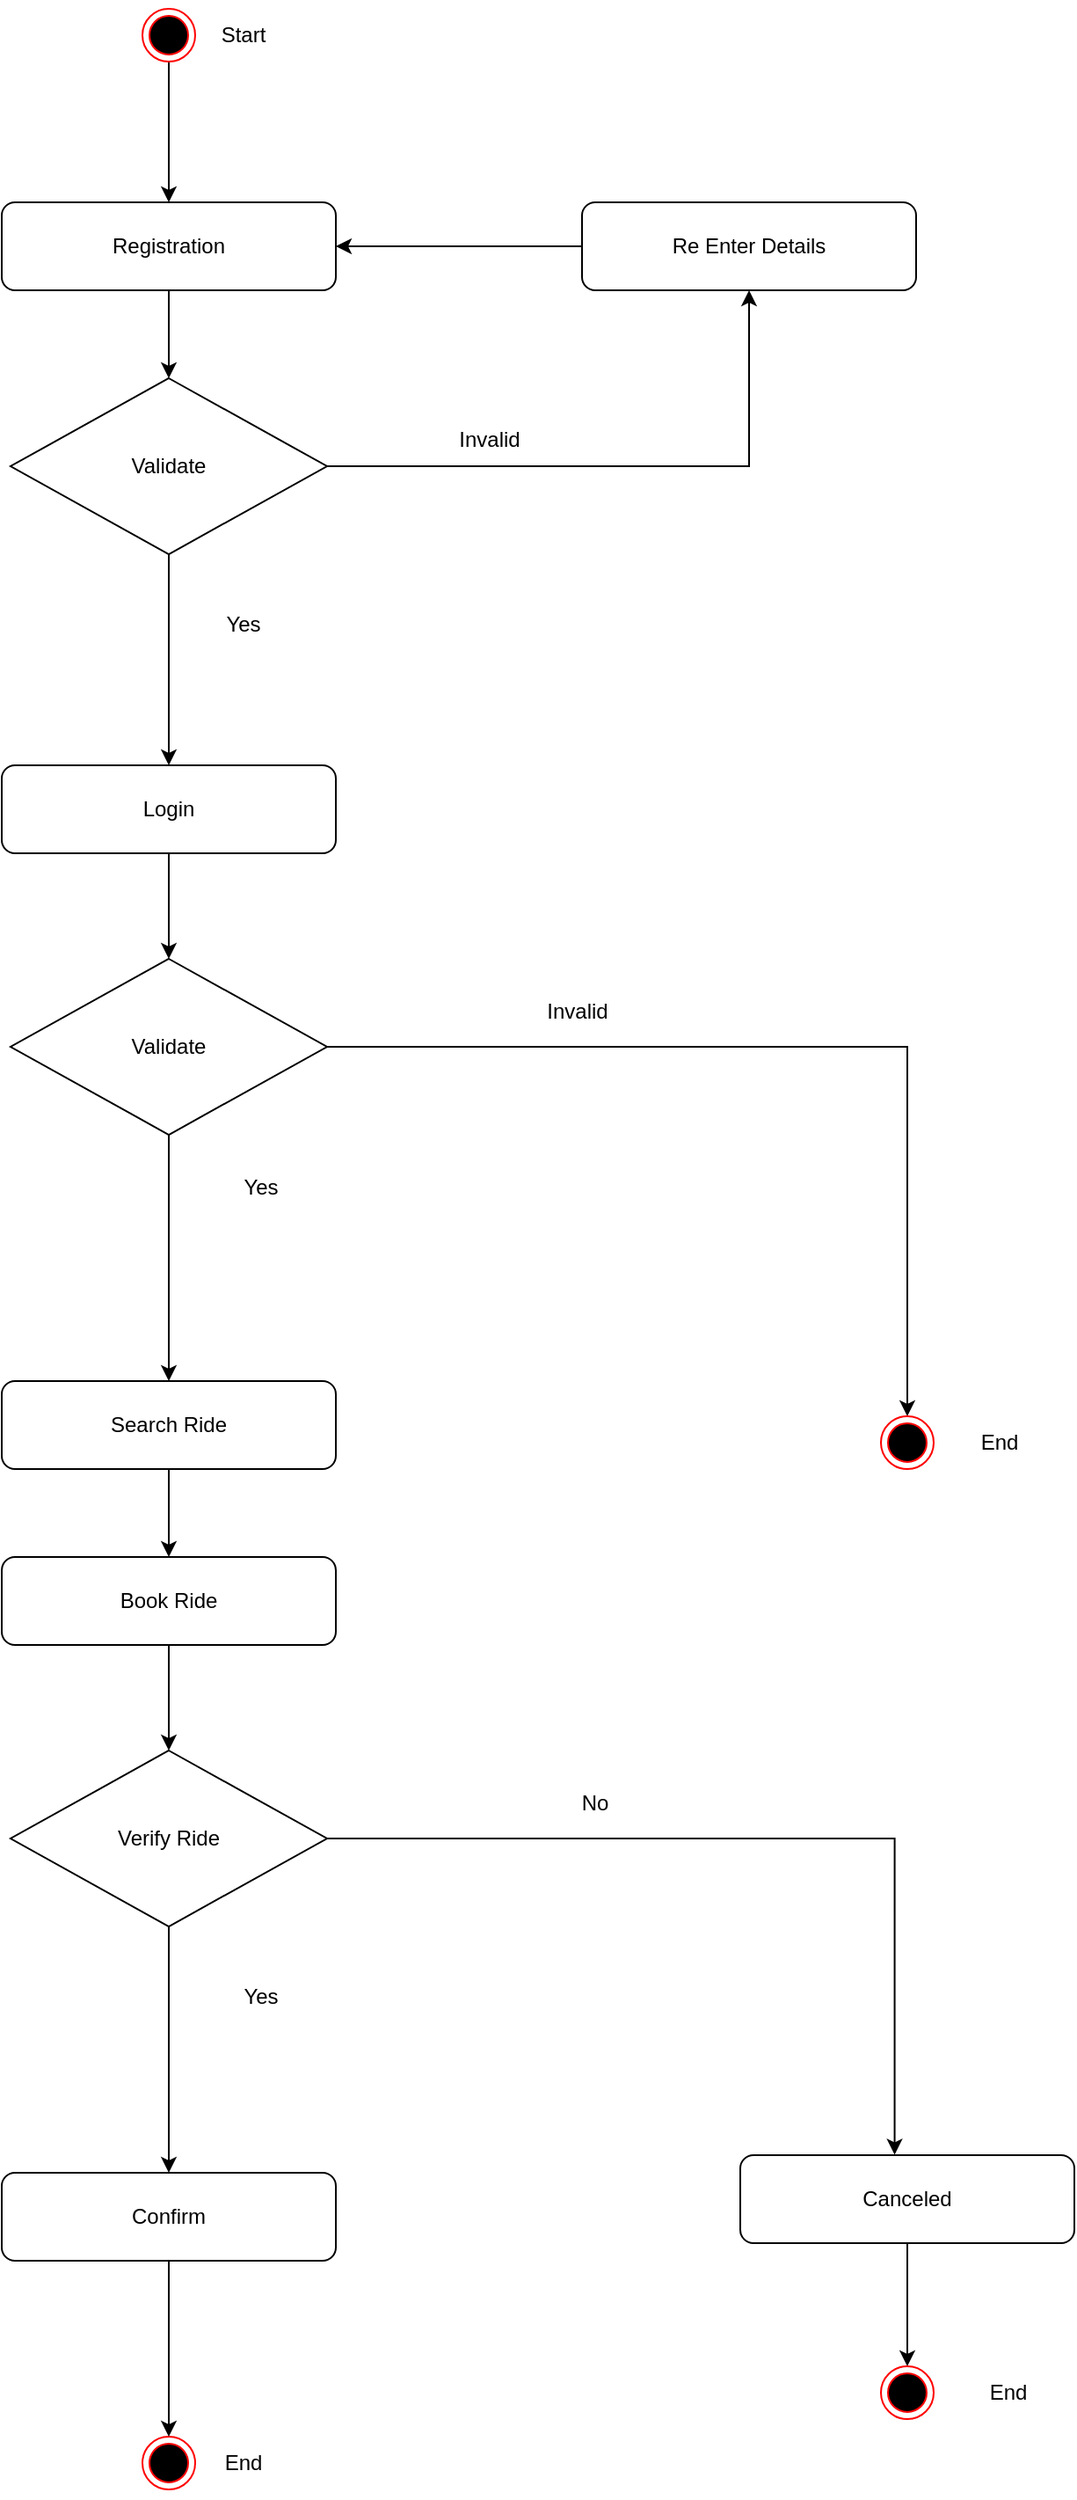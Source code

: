 <mxfile version="24.7.8">
  <diagram name="Page-1" id="r8vcpAiL0mwjQ9U17mmM">
    <mxGraphModel dx="1219" dy="1813" grid="1" gridSize="10" guides="1" tooltips="1" connect="1" arrows="1" fold="1" page="1" pageScale="1" pageWidth="850" pageHeight="1100" math="0" shadow="0">
      <root>
        <mxCell id="0" />
        <mxCell id="1" parent="0" />
        <mxCell id="cbBREKOHVhZyVJ9AljdL-18" style="edgeStyle=orthogonalEdgeStyle;rounded=0;orthogonalLoop=1;jettySize=auto;html=1;exitX=0.5;exitY=1;exitDx=0;exitDy=0;entryX=0.5;entryY=0;entryDx=0;entryDy=0;" parent="1" source="cbBREKOHVhZyVJ9AljdL-1" target="cbBREKOHVhZyVJ9AljdL-2" edge="1">
          <mxGeometry relative="1" as="geometry" />
        </mxCell>
        <mxCell id="cbBREKOHVhZyVJ9AljdL-1" value="" style="ellipse;html=1;shape=endState;fillColor=#000000;strokeColor=#ff0000;" parent="1" vertex="1">
          <mxGeometry x="280" y="-310" width="30" height="30" as="geometry" />
        </mxCell>
        <mxCell id="cbBREKOHVhZyVJ9AljdL-19" style="edgeStyle=orthogonalEdgeStyle;rounded=0;orthogonalLoop=1;jettySize=auto;html=1;exitX=0.5;exitY=1;exitDx=0;exitDy=0;entryX=0.5;entryY=0;entryDx=0;entryDy=0;" parent="1" source="cbBREKOHVhZyVJ9AljdL-2" target="cbBREKOHVhZyVJ9AljdL-16" edge="1">
          <mxGeometry relative="1" as="geometry" />
        </mxCell>
        <mxCell id="cbBREKOHVhZyVJ9AljdL-2" value="Registration" style="rounded=1;whiteSpace=wrap;html=1;" parent="1" vertex="1">
          <mxGeometry x="200" y="-200" width="190" height="50" as="geometry" />
        </mxCell>
        <mxCell id="cbBREKOHVhZyVJ9AljdL-25" style="edgeStyle=orthogonalEdgeStyle;rounded=0;orthogonalLoop=1;jettySize=auto;html=1;exitX=1;exitY=0.5;exitDx=0;exitDy=0;entryX=0.5;entryY=1;entryDx=0;entryDy=0;" parent="1" source="cbBREKOHVhZyVJ9AljdL-16" target="cbBREKOHVhZyVJ9AljdL-23" edge="1">
          <mxGeometry relative="1" as="geometry" />
        </mxCell>
        <mxCell id="cbBREKOHVhZyVJ9AljdL-28" style="edgeStyle=orthogonalEdgeStyle;rounded=0;orthogonalLoop=1;jettySize=auto;html=1;exitX=0.5;exitY=1;exitDx=0;exitDy=0;entryX=0.5;entryY=0;entryDx=0;entryDy=0;" parent="1" source="cbBREKOHVhZyVJ9AljdL-16" target="cbBREKOHVhZyVJ9AljdL-26" edge="1">
          <mxGeometry relative="1" as="geometry" />
        </mxCell>
        <mxCell id="cbBREKOHVhZyVJ9AljdL-16" value="Validate" style="rhombus;whiteSpace=wrap;html=1;" parent="1" vertex="1">
          <mxGeometry x="205" y="-100" width="180" height="100" as="geometry" />
        </mxCell>
        <mxCell id="UsYnPqKXmD-sXTnixvMT-16" style="edgeStyle=orthogonalEdgeStyle;rounded=0;orthogonalLoop=1;jettySize=auto;html=1;exitX=0.5;exitY=1;exitDx=0;exitDy=0;entryX=0.5;entryY=0;entryDx=0;entryDy=0;" edge="1" parent="1" source="cbBREKOHVhZyVJ9AljdL-21" target="UsYnPqKXmD-sXTnixvMT-15">
          <mxGeometry relative="1" as="geometry" />
        </mxCell>
        <mxCell id="cbBREKOHVhZyVJ9AljdL-21" value="Canceled" style="rounded=1;whiteSpace=wrap;html=1;" parent="1" vertex="1">
          <mxGeometry x="620" y="910" width="190" height="50" as="geometry" />
        </mxCell>
        <mxCell id="cbBREKOHVhZyVJ9AljdL-24" style="edgeStyle=orthogonalEdgeStyle;rounded=0;orthogonalLoop=1;jettySize=auto;html=1;exitX=0;exitY=0.5;exitDx=0;exitDy=0;entryX=1;entryY=0.5;entryDx=0;entryDy=0;" parent="1" source="cbBREKOHVhZyVJ9AljdL-23" target="cbBREKOHVhZyVJ9AljdL-2" edge="1">
          <mxGeometry relative="1" as="geometry" />
        </mxCell>
        <mxCell id="cbBREKOHVhZyVJ9AljdL-23" value="Re Enter Details" style="rounded=1;whiteSpace=wrap;html=1;" parent="1" vertex="1">
          <mxGeometry x="530" y="-200" width="190" height="50" as="geometry" />
        </mxCell>
        <mxCell id="cbBREKOHVhZyVJ9AljdL-29" style="edgeStyle=orthogonalEdgeStyle;rounded=0;orthogonalLoop=1;jettySize=auto;html=1;exitX=0.5;exitY=1;exitDx=0;exitDy=0;entryX=0.5;entryY=0;entryDx=0;entryDy=0;" parent="1" source="cbBREKOHVhZyVJ9AljdL-26" target="cbBREKOHVhZyVJ9AljdL-27" edge="1">
          <mxGeometry relative="1" as="geometry" />
        </mxCell>
        <mxCell id="cbBREKOHVhZyVJ9AljdL-26" value="Login" style="rounded=1;whiteSpace=wrap;html=1;" parent="1" vertex="1">
          <mxGeometry x="200" y="120" width="190" height="50" as="geometry" />
        </mxCell>
        <mxCell id="cbBREKOHVhZyVJ9AljdL-31" style="edgeStyle=orthogonalEdgeStyle;rounded=0;orthogonalLoop=1;jettySize=auto;html=1;exitX=1;exitY=0.5;exitDx=0;exitDy=0;" parent="1" source="cbBREKOHVhZyVJ9AljdL-27" target="cbBREKOHVhZyVJ9AljdL-30" edge="1">
          <mxGeometry relative="1" as="geometry" />
        </mxCell>
        <mxCell id="cbBREKOHVhZyVJ9AljdL-35" style="edgeStyle=orthogonalEdgeStyle;rounded=0;orthogonalLoop=1;jettySize=auto;html=1;exitX=0.5;exitY=1;exitDx=0;exitDy=0;entryX=0.5;entryY=0;entryDx=0;entryDy=0;" parent="1" source="cbBREKOHVhZyVJ9AljdL-27" target="cbBREKOHVhZyVJ9AljdL-33" edge="1">
          <mxGeometry relative="1" as="geometry" />
        </mxCell>
        <mxCell id="cbBREKOHVhZyVJ9AljdL-27" value="Validate" style="rhombus;whiteSpace=wrap;html=1;" parent="1" vertex="1">
          <mxGeometry x="205" y="230" width="180" height="100" as="geometry" />
        </mxCell>
        <mxCell id="cbBREKOHVhZyVJ9AljdL-30" value="" style="ellipse;html=1;shape=endState;fillColor=#000000;strokeColor=#ff0000;" parent="1" vertex="1">
          <mxGeometry x="700" y="490" width="30" height="30" as="geometry" />
        </mxCell>
        <mxCell id="UsYnPqKXmD-sXTnixvMT-6" style="edgeStyle=orthogonalEdgeStyle;rounded=0;orthogonalLoop=1;jettySize=auto;html=1;exitX=1;exitY=0.5;exitDx=0;exitDy=0;entryX=0.462;entryY=-0.005;entryDx=0;entryDy=0;entryPerimeter=0;" edge="1" parent="1" source="cbBREKOHVhZyVJ9AljdL-32" target="cbBREKOHVhZyVJ9AljdL-21">
          <mxGeometry relative="1" as="geometry">
            <mxPoint x="720" y="910" as="targetPoint" />
          </mxGeometry>
        </mxCell>
        <mxCell id="UsYnPqKXmD-sXTnixvMT-11" style="edgeStyle=orthogonalEdgeStyle;rounded=0;orthogonalLoop=1;jettySize=auto;html=1;exitX=0.5;exitY=1;exitDx=0;exitDy=0;entryX=0.5;entryY=0;entryDx=0;entryDy=0;" edge="1" parent="1" source="cbBREKOHVhZyVJ9AljdL-32" target="UsYnPqKXmD-sXTnixvMT-10">
          <mxGeometry relative="1" as="geometry" />
        </mxCell>
        <mxCell id="cbBREKOHVhZyVJ9AljdL-32" value="Verify Ride" style="rhombus;whiteSpace=wrap;html=1;" parent="1" vertex="1">
          <mxGeometry x="205" y="680" width="180" height="100" as="geometry" />
        </mxCell>
        <mxCell id="cbBREKOHVhZyVJ9AljdL-36" style="edgeStyle=orthogonalEdgeStyle;rounded=0;orthogonalLoop=1;jettySize=auto;html=1;exitX=0.5;exitY=1;exitDx=0;exitDy=0;entryX=0.5;entryY=0;entryDx=0;entryDy=0;" parent="1" source="cbBREKOHVhZyVJ9AljdL-33" target="cbBREKOHVhZyVJ9AljdL-34" edge="1">
          <mxGeometry relative="1" as="geometry" />
        </mxCell>
        <mxCell id="cbBREKOHVhZyVJ9AljdL-33" value="Search Ride" style="rounded=1;whiteSpace=wrap;html=1;" parent="1" vertex="1">
          <mxGeometry x="200" y="470" width="190" height="50" as="geometry" />
        </mxCell>
        <mxCell id="cbBREKOHVhZyVJ9AljdL-37" style="edgeStyle=orthogonalEdgeStyle;rounded=0;orthogonalLoop=1;jettySize=auto;html=1;exitX=0.5;exitY=1;exitDx=0;exitDy=0;entryX=0.5;entryY=0;entryDx=0;entryDy=0;" parent="1" source="cbBREKOHVhZyVJ9AljdL-34" target="cbBREKOHVhZyVJ9AljdL-32" edge="1">
          <mxGeometry relative="1" as="geometry" />
        </mxCell>
        <mxCell id="cbBREKOHVhZyVJ9AljdL-34" value="Book Ride" style="rounded=1;whiteSpace=wrap;html=1;" parent="1" vertex="1">
          <mxGeometry x="200" y="570" width="190" height="50" as="geometry" />
        </mxCell>
        <mxCell id="UsYnPqKXmD-sXTnixvMT-1" value="Start" style="text;html=1;align=center;verticalAlign=middle;whiteSpace=wrap;rounded=0;" vertex="1" parent="1">
          <mxGeometry x="300" y="-315" width="75" height="40" as="geometry" />
        </mxCell>
        <mxCell id="UsYnPqKXmD-sXTnixvMT-2" value="Invalid" style="text;html=1;align=center;verticalAlign=middle;whiteSpace=wrap;rounded=0;" vertex="1" parent="1">
          <mxGeometry x="440" y="-80" width="75" height="30" as="geometry" />
        </mxCell>
        <mxCell id="UsYnPqKXmD-sXTnixvMT-3" value="Invalid" style="text;html=1;align=center;verticalAlign=middle;whiteSpace=wrap;rounded=0;" vertex="1" parent="1">
          <mxGeometry x="490" y="240" width="75" height="40" as="geometry" />
        </mxCell>
        <mxCell id="UsYnPqKXmD-sXTnixvMT-4" value="End" style="text;html=1;align=center;verticalAlign=middle;whiteSpace=wrap;rounded=0;" vertex="1" parent="1">
          <mxGeometry x="730" y="485" width="75" height="40" as="geometry" />
        </mxCell>
        <mxCell id="UsYnPqKXmD-sXTnixvMT-5" value="" style="ellipse;html=1;shape=endState;fillColor=#000000;strokeColor=#ff0000;" vertex="1" parent="1">
          <mxGeometry x="280" y="1070" width="30" height="30" as="geometry" />
        </mxCell>
        <mxCell id="UsYnPqKXmD-sXTnixvMT-8" value="No" style="text;html=1;align=center;verticalAlign=middle;whiteSpace=wrap;rounded=0;" vertex="1" parent="1">
          <mxGeometry x="500" y="690" width="75" height="40" as="geometry" />
        </mxCell>
        <mxCell id="UsYnPqKXmD-sXTnixvMT-13" style="edgeStyle=orthogonalEdgeStyle;rounded=0;orthogonalLoop=1;jettySize=auto;html=1;exitX=0.5;exitY=1;exitDx=0;exitDy=0;entryX=0.5;entryY=0;entryDx=0;entryDy=0;" edge="1" parent="1" source="UsYnPqKXmD-sXTnixvMT-10" target="UsYnPqKXmD-sXTnixvMT-5">
          <mxGeometry relative="1" as="geometry" />
        </mxCell>
        <mxCell id="UsYnPqKXmD-sXTnixvMT-10" value="Confirm" style="rounded=1;whiteSpace=wrap;html=1;" vertex="1" parent="1">
          <mxGeometry x="200" y="920" width="190" height="50" as="geometry" />
        </mxCell>
        <mxCell id="UsYnPqKXmD-sXTnixvMT-12" value="Yes" style="text;html=1;align=center;verticalAlign=middle;whiteSpace=wrap;rounded=0;" vertex="1" parent="1">
          <mxGeometry x="310" y="800" width="75" height="40" as="geometry" />
        </mxCell>
        <mxCell id="UsYnPqKXmD-sXTnixvMT-15" value="" style="ellipse;html=1;shape=endState;fillColor=#000000;strokeColor=#ff0000;" vertex="1" parent="1">
          <mxGeometry x="700" y="1030" width="30" height="30" as="geometry" />
        </mxCell>
        <mxCell id="UsYnPqKXmD-sXTnixvMT-17" value="End" style="text;html=1;align=center;verticalAlign=middle;whiteSpace=wrap;rounded=0;" vertex="1" parent="1">
          <mxGeometry x="300" y="1065" width="75" height="40" as="geometry" />
        </mxCell>
        <mxCell id="UsYnPqKXmD-sXTnixvMT-18" value="End" style="text;html=1;align=center;verticalAlign=middle;whiteSpace=wrap;rounded=0;" vertex="1" parent="1">
          <mxGeometry x="735" y="1025" width="75" height="40" as="geometry" />
        </mxCell>
        <mxCell id="UsYnPqKXmD-sXTnixvMT-19" value="Yes" style="text;html=1;align=center;verticalAlign=middle;whiteSpace=wrap;rounded=0;" vertex="1" parent="1">
          <mxGeometry x="310" y="340" width="75" height="40" as="geometry" />
        </mxCell>
        <mxCell id="UsYnPqKXmD-sXTnixvMT-20" value="Yes" style="text;html=1;align=center;verticalAlign=middle;whiteSpace=wrap;rounded=0;" vertex="1" parent="1">
          <mxGeometry x="300" y="20" width="75" height="40" as="geometry" />
        </mxCell>
      </root>
    </mxGraphModel>
  </diagram>
</mxfile>
